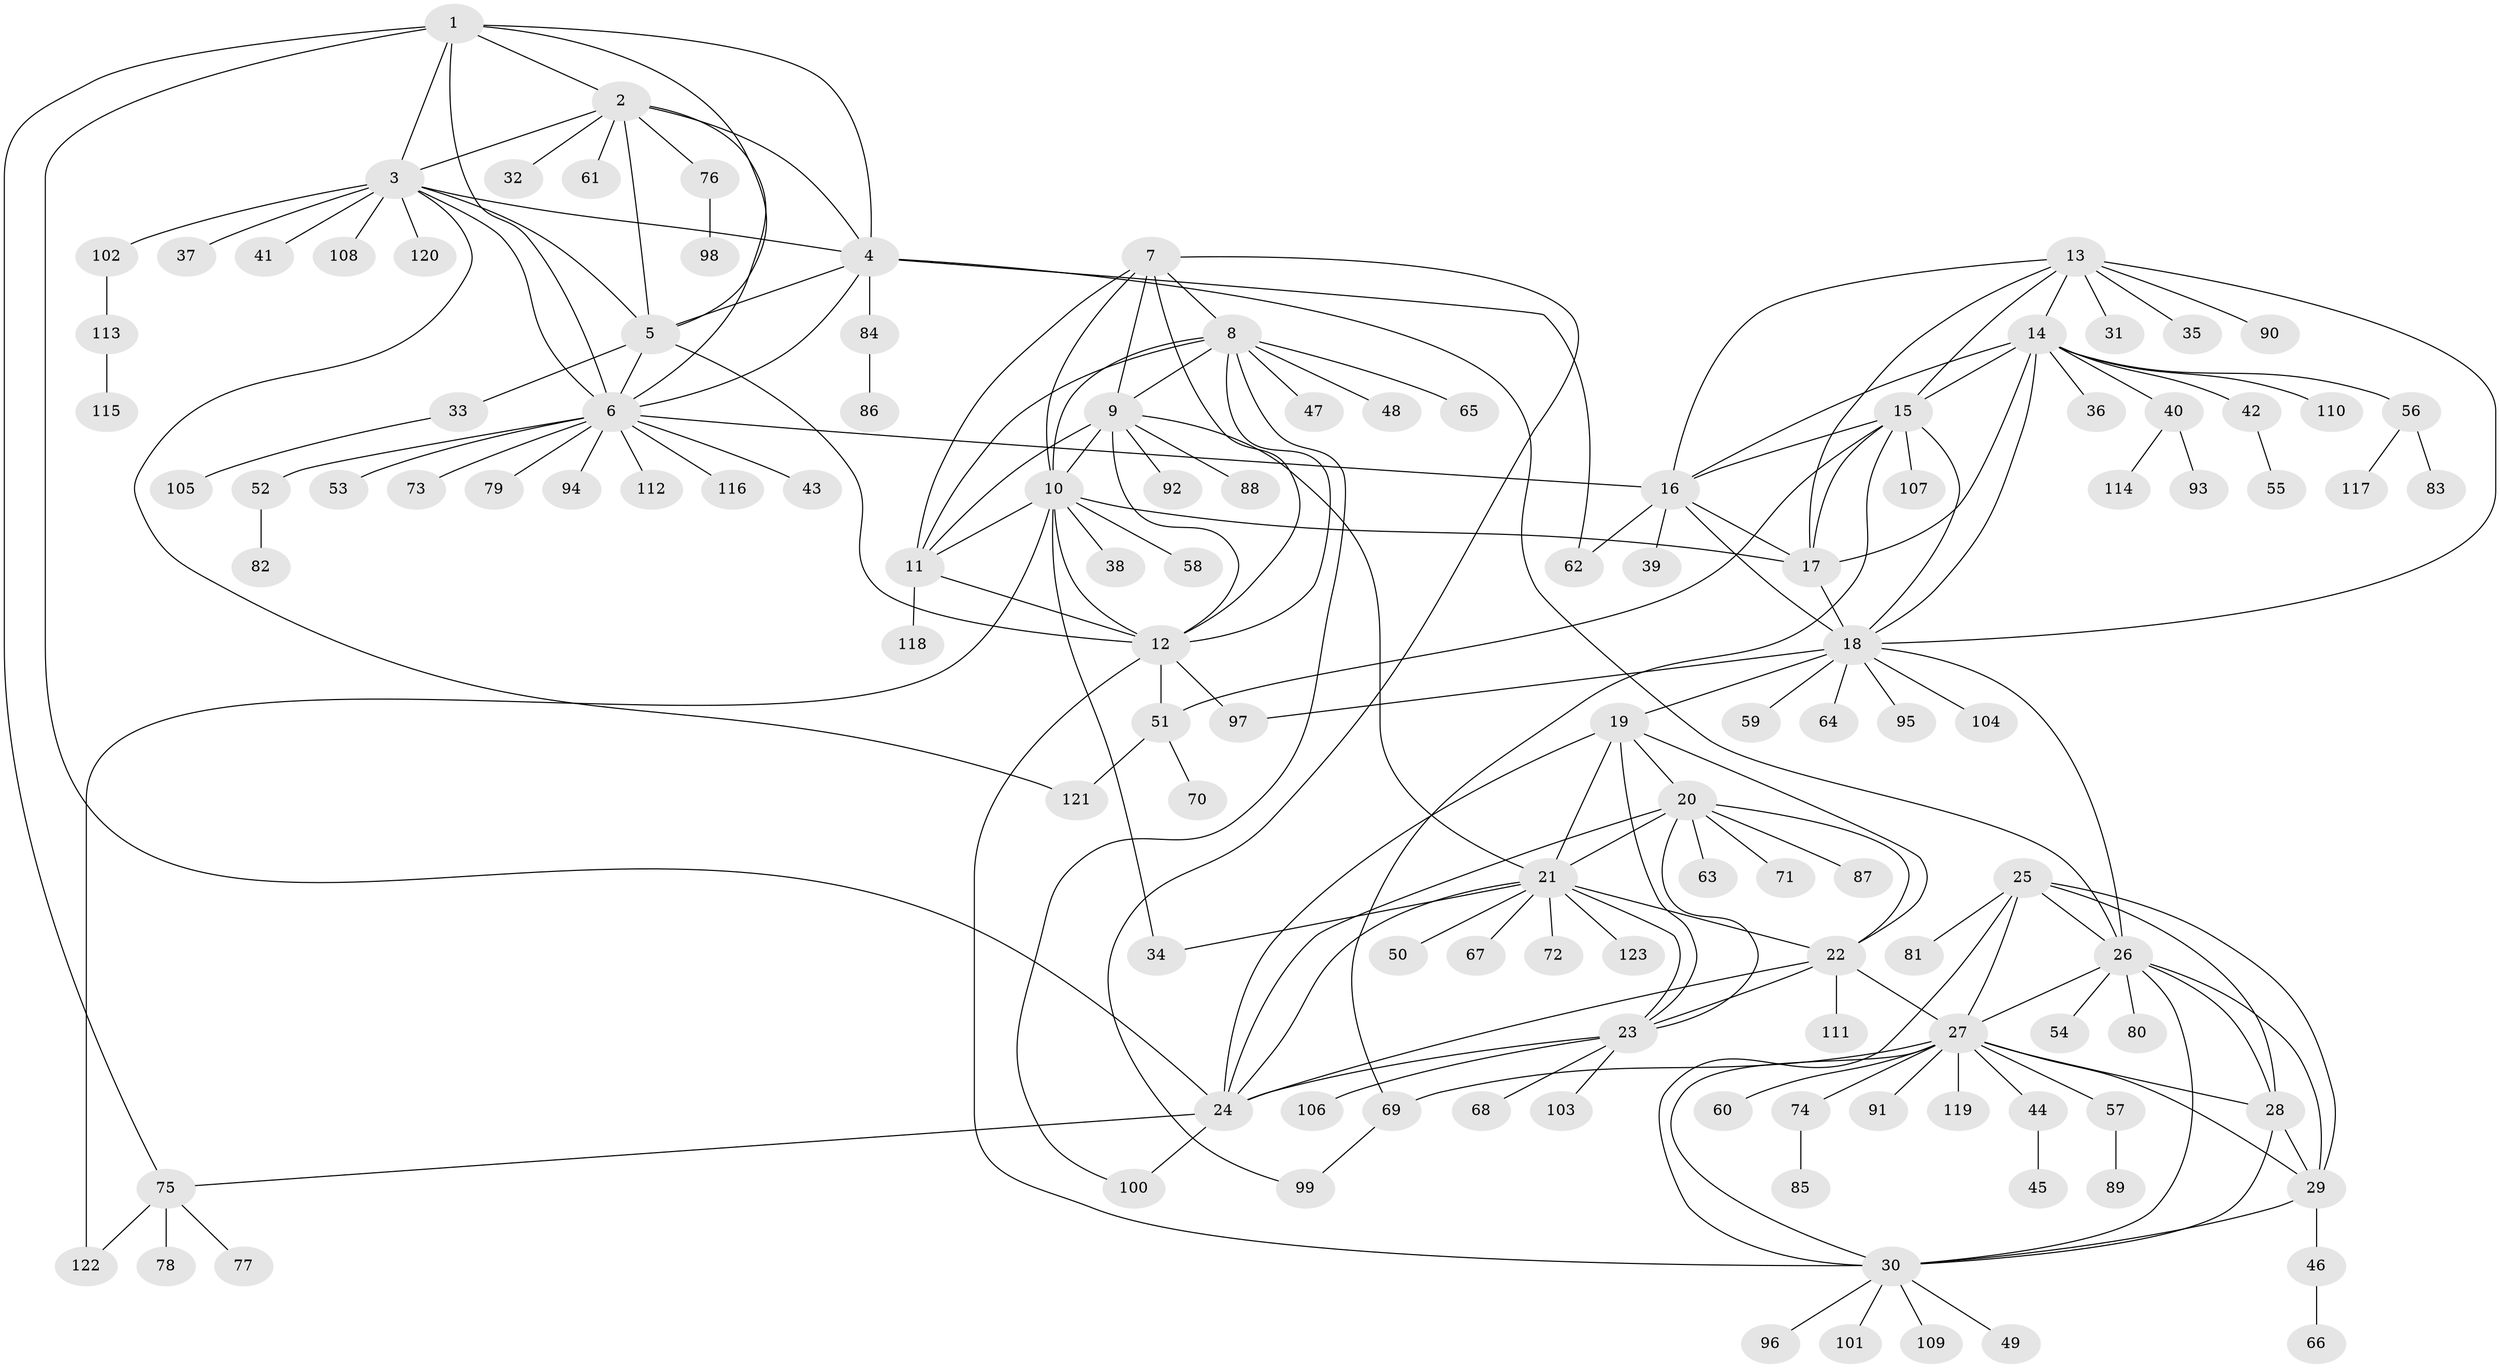 // coarse degree distribution, {6: 0.08196721311475409, 7: 0.06557377049180328, 9: 0.06557377049180328, 8: 0.01639344262295082, 13: 0.01639344262295082, 3: 0.06557377049180328, 5: 0.03278688524590164, 10: 0.01639344262295082, 4: 0.01639344262295082, 1: 0.6065573770491803, 2: 0.01639344262295082}
// Generated by graph-tools (version 1.1) at 2025/19/03/04/25 18:19:51]
// undirected, 123 vertices, 188 edges
graph export_dot {
graph [start="1"]
  node [color=gray90,style=filled];
  1;
  2;
  3;
  4;
  5;
  6;
  7;
  8;
  9;
  10;
  11;
  12;
  13;
  14;
  15;
  16;
  17;
  18;
  19;
  20;
  21;
  22;
  23;
  24;
  25;
  26;
  27;
  28;
  29;
  30;
  31;
  32;
  33;
  34;
  35;
  36;
  37;
  38;
  39;
  40;
  41;
  42;
  43;
  44;
  45;
  46;
  47;
  48;
  49;
  50;
  51;
  52;
  53;
  54;
  55;
  56;
  57;
  58;
  59;
  60;
  61;
  62;
  63;
  64;
  65;
  66;
  67;
  68;
  69;
  70;
  71;
  72;
  73;
  74;
  75;
  76;
  77;
  78;
  79;
  80;
  81;
  82;
  83;
  84;
  85;
  86;
  87;
  88;
  89;
  90;
  91;
  92;
  93;
  94;
  95;
  96;
  97;
  98;
  99;
  100;
  101;
  102;
  103;
  104;
  105;
  106;
  107;
  108;
  109;
  110;
  111;
  112;
  113;
  114;
  115;
  116;
  117;
  118;
  119;
  120;
  121;
  122;
  123;
  1 -- 2;
  1 -- 3;
  1 -- 4;
  1 -- 5;
  1 -- 6;
  1 -- 24;
  1 -- 75;
  2 -- 3;
  2 -- 4;
  2 -- 5;
  2 -- 6;
  2 -- 32;
  2 -- 61;
  2 -- 76;
  3 -- 4;
  3 -- 5;
  3 -- 6;
  3 -- 37;
  3 -- 41;
  3 -- 102;
  3 -- 108;
  3 -- 120;
  3 -- 121;
  4 -- 5;
  4 -- 6;
  4 -- 26;
  4 -- 62;
  4 -- 84;
  5 -- 6;
  5 -- 12;
  5 -- 33;
  6 -- 16;
  6 -- 43;
  6 -- 52;
  6 -- 53;
  6 -- 73;
  6 -- 79;
  6 -- 94;
  6 -- 112;
  6 -- 116;
  7 -- 8;
  7 -- 9;
  7 -- 10;
  7 -- 11;
  7 -- 12;
  7 -- 99;
  8 -- 9;
  8 -- 10;
  8 -- 11;
  8 -- 12;
  8 -- 47;
  8 -- 48;
  8 -- 65;
  8 -- 100;
  9 -- 10;
  9 -- 11;
  9 -- 12;
  9 -- 21;
  9 -- 88;
  9 -- 92;
  10 -- 11;
  10 -- 12;
  10 -- 17;
  10 -- 34;
  10 -- 38;
  10 -- 58;
  10 -- 122;
  11 -- 12;
  11 -- 118;
  12 -- 30;
  12 -- 51;
  12 -- 97;
  13 -- 14;
  13 -- 15;
  13 -- 16;
  13 -- 17;
  13 -- 18;
  13 -- 31;
  13 -- 35;
  13 -- 90;
  14 -- 15;
  14 -- 16;
  14 -- 17;
  14 -- 18;
  14 -- 36;
  14 -- 40;
  14 -- 42;
  14 -- 56;
  14 -- 110;
  15 -- 16;
  15 -- 17;
  15 -- 18;
  15 -- 51;
  15 -- 69;
  15 -- 107;
  16 -- 17;
  16 -- 18;
  16 -- 39;
  16 -- 62;
  17 -- 18;
  18 -- 19;
  18 -- 26;
  18 -- 59;
  18 -- 64;
  18 -- 95;
  18 -- 97;
  18 -- 104;
  19 -- 20;
  19 -- 21;
  19 -- 22;
  19 -- 23;
  19 -- 24;
  20 -- 21;
  20 -- 22;
  20 -- 23;
  20 -- 24;
  20 -- 63;
  20 -- 71;
  20 -- 87;
  21 -- 22;
  21 -- 23;
  21 -- 24;
  21 -- 34;
  21 -- 50;
  21 -- 67;
  21 -- 72;
  21 -- 123;
  22 -- 23;
  22 -- 24;
  22 -- 27;
  22 -- 111;
  23 -- 24;
  23 -- 68;
  23 -- 103;
  23 -- 106;
  24 -- 75;
  24 -- 100;
  25 -- 26;
  25 -- 27;
  25 -- 28;
  25 -- 29;
  25 -- 30;
  25 -- 81;
  26 -- 27;
  26 -- 28;
  26 -- 29;
  26 -- 30;
  26 -- 54;
  26 -- 80;
  27 -- 28;
  27 -- 29;
  27 -- 30;
  27 -- 44;
  27 -- 57;
  27 -- 60;
  27 -- 69;
  27 -- 74;
  27 -- 91;
  27 -- 119;
  28 -- 29;
  28 -- 30;
  29 -- 30;
  29 -- 46;
  30 -- 49;
  30 -- 96;
  30 -- 101;
  30 -- 109;
  33 -- 105;
  40 -- 93;
  40 -- 114;
  42 -- 55;
  44 -- 45;
  46 -- 66;
  51 -- 70;
  51 -- 121;
  52 -- 82;
  56 -- 83;
  56 -- 117;
  57 -- 89;
  69 -- 99;
  74 -- 85;
  75 -- 77;
  75 -- 78;
  75 -- 122;
  76 -- 98;
  84 -- 86;
  102 -- 113;
  113 -- 115;
}
